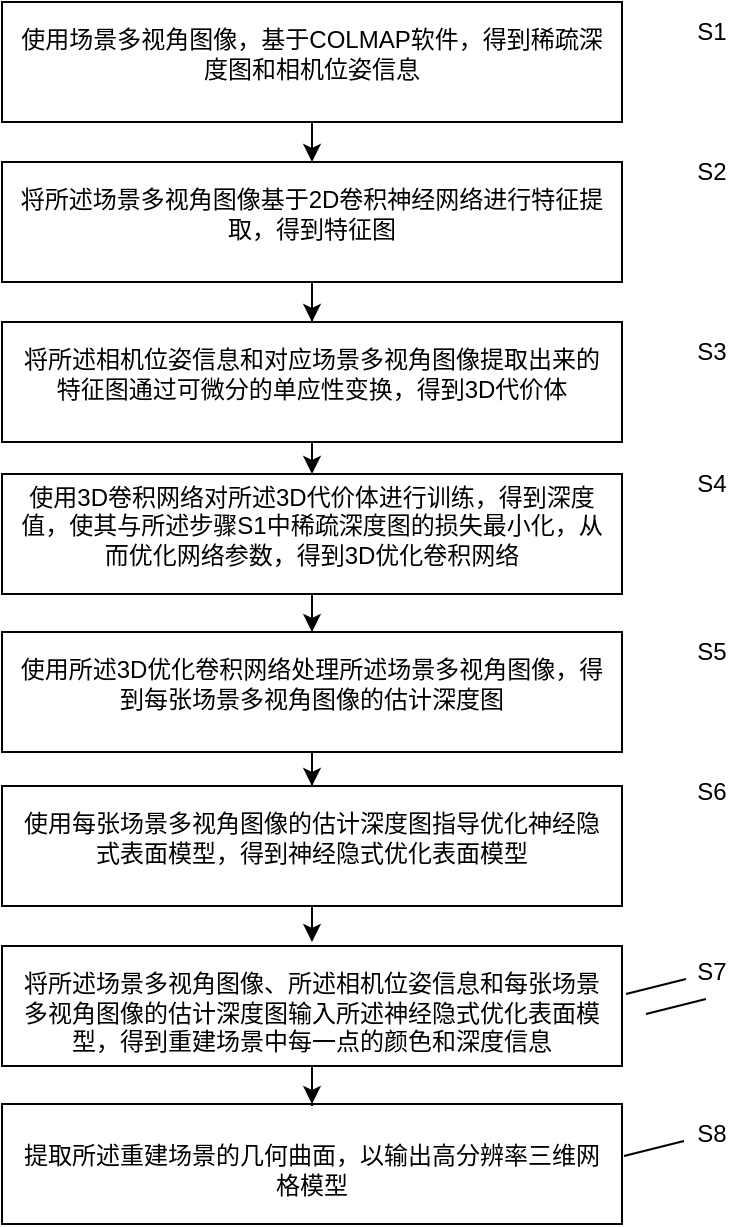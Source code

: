 <mxfile version="21.7.1" type="github">
  <diagram name="Page-1" id="b520641d-4fe3-3701-9064-5fc419738815">
    <mxGraphModel dx="545" dy="1180" grid="1" gridSize="10" guides="1" tooltips="1" connect="1" arrows="1" fold="1" page="1" pageScale="1" pageWidth="1100" pageHeight="850" background="none" math="0" shadow="0">
      <root>
        <mxCell id="0" />
        <mxCell id="1" parent="0" />
        <mxCell id="3GrNnNi7N2yAipTBL7qC-1" value="&lt;br&gt;提取所述重建场景的几何曲面，以输出高分辨率三维网格模型" style="rounded=0;whiteSpace=wrap;html=1;spacingLeft=5;spacingRight=5;spacingBottom=10;spacingTop=2;spacing=5;" vertex="1" parent="1">
          <mxGeometry x="530" y="521" width="310" height="60" as="geometry" />
        </mxCell>
        <mxCell id="3GrNnNi7N2yAipTBL7qC-10" style="edgeStyle=orthogonalEdgeStyle;rounded=0;orthogonalLoop=1;jettySize=auto;html=1;exitX=0.5;exitY=1;exitDx=0;exitDy=0;entryX=0.5;entryY=0;entryDx=0;entryDy=0;" edge="1" parent="1" source="3GrNnNi7N2yAipTBL7qC-2" target="3GrNnNi7N2yAipTBL7qC-3">
          <mxGeometry relative="1" as="geometry" />
        </mxCell>
        <mxCell id="3GrNnNi7N2yAipTBL7qC-2" value="使用场景多视角图像，基于COLMAP软件，得到稀疏深度图和相机位姿信息" style="rounded=0;whiteSpace=wrap;html=1;spacingLeft=5;spacingRight=5;spacingBottom=10;spacingTop=2;spacing=5;" vertex="1" parent="1">
          <mxGeometry x="530" y="-30" width="310" height="60" as="geometry" />
        </mxCell>
        <mxCell id="3GrNnNi7N2yAipTBL7qC-11" style="edgeStyle=orthogonalEdgeStyle;rounded=0;orthogonalLoop=1;jettySize=auto;html=1;exitX=0.5;exitY=1;exitDx=0;exitDy=0;" edge="1" parent="1" source="3GrNnNi7N2yAipTBL7qC-3" target="3GrNnNi7N2yAipTBL7qC-4">
          <mxGeometry relative="1" as="geometry" />
        </mxCell>
        <mxCell id="3GrNnNi7N2yAipTBL7qC-3" value="将所述场景多视角图像基于2D卷积神经网络进行特征提取，得到特征图" style="rounded=0;whiteSpace=wrap;html=1;spacingLeft=5;spacingRight=5;spacingBottom=10;spacingTop=2;spacing=5;" vertex="1" parent="1">
          <mxGeometry x="530" y="50" width="310" height="60" as="geometry" />
        </mxCell>
        <mxCell id="3GrNnNi7N2yAipTBL7qC-12" style="edgeStyle=orthogonalEdgeStyle;rounded=0;orthogonalLoop=1;jettySize=auto;html=1;exitX=0.5;exitY=1;exitDx=0;exitDy=0;entryX=0.5;entryY=0;entryDx=0;entryDy=0;" edge="1" parent="1" source="3GrNnNi7N2yAipTBL7qC-4" target="3GrNnNi7N2yAipTBL7qC-5">
          <mxGeometry relative="1" as="geometry" />
        </mxCell>
        <mxCell id="3GrNnNi7N2yAipTBL7qC-4" value="将所述相机位姿信息和对应场景多视角图像提取出来的特征图通过可微分的单应性变换，得到3D代价体" style="rounded=0;whiteSpace=wrap;html=1;spacingLeft=5;spacingRight=5;spacingBottom=10;spacingTop=2;spacing=5;" vertex="1" parent="1">
          <mxGeometry x="530" y="130" width="310" height="60" as="geometry" />
        </mxCell>
        <mxCell id="3GrNnNi7N2yAipTBL7qC-13" style="edgeStyle=orthogonalEdgeStyle;rounded=0;orthogonalLoop=1;jettySize=auto;html=1;exitX=0.5;exitY=1;exitDx=0;exitDy=0;" edge="1" parent="1" source="3GrNnNi7N2yAipTBL7qC-5" target="3GrNnNi7N2yAipTBL7qC-6">
          <mxGeometry relative="1" as="geometry" />
        </mxCell>
        <mxCell id="3GrNnNi7N2yAipTBL7qC-5" value="使用3D卷积网络对所述3D代价体进行训练，得到深度值，使其与所述步骤S1中稀疏深度图的损失最小化，从而优化网络参数，得到3D优化卷积网络" style="rounded=0;whiteSpace=wrap;html=1;spacingLeft=5;spacingRight=5;spacingBottom=10;spacingTop=2;spacing=5;" vertex="1" parent="1">
          <mxGeometry x="530" y="206" width="310" height="60" as="geometry" />
        </mxCell>
        <mxCell id="3GrNnNi7N2yAipTBL7qC-14" style="edgeStyle=orthogonalEdgeStyle;rounded=0;orthogonalLoop=1;jettySize=auto;html=1;exitX=0.5;exitY=1;exitDx=0;exitDy=0;" edge="1" parent="1" source="3GrNnNi7N2yAipTBL7qC-6" target="3GrNnNi7N2yAipTBL7qC-7">
          <mxGeometry relative="1" as="geometry" />
        </mxCell>
        <mxCell id="3GrNnNi7N2yAipTBL7qC-6" value="使用所述3D优化卷积网络处理所述场景多视角图像，得到每张场景多视角图像的估计深度图" style="rounded=0;whiteSpace=wrap;html=1;spacingLeft=5;spacingRight=5;spacingBottom=10;spacingTop=2;spacing=5;" vertex="1" parent="1">
          <mxGeometry x="530" y="285" width="310" height="60" as="geometry" />
        </mxCell>
        <mxCell id="3GrNnNi7N2yAipTBL7qC-15" style="edgeStyle=orthogonalEdgeStyle;rounded=0;orthogonalLoop=1;jettySize=auto;html=1;exitX=0.5;exitY=1;exitDx=0;exitDy=0;" edge="1" parent="1" source="3GrNnNi7N2yAipTBL7qC-7">
          <mxGeometry relative="1" as="geometry">
            <mxPoint x="685" y="440" as="targetPoint" />
          </mxGeometry>
        </mxCell>
        <mxCell id="3GrNnNi7N2yAipTBL7qC-7" value="使用每张场景多视角图像的估计深度图指导优化神经隐式表面模型，得到神经隐式优化表面模型" style="rounded=0;whiteSpace=wrap;html=1;spacingLeft=5;spacingRight=5;spacingBottom=10;spacingTop=2;spacing=5;" vertex="1" parent="1">
          <mxGeometry x="530" y="362" width="310" height="60" as="geometry" />
        </mxCell>
        <mxCell id="3GrNnNi7N2yAipTBL7qC-16" value="" style="edgeStyle=orthogonalEdgeStyle;rounded=0;orthogonalLoop=1;jettySize=auto;html=1;" edge="1" parent="1" source="3GrNnNi7N2yAipTBL7qC-8" target="3GrNnNi7N2yAipTBL7qC-1">
          <mxGeometry relative="1" as="geometry" />
        </mxCell>
        <mxCell id="3GrNnNi7N2yAipTBL7qC-8" value="&lt;br&gt;将所述场景多视角图像、所述相机位姿信息和每张场景多视角图像的估计深度图输入所述神经隐式优化表面模型，得到重建场景中每一点的颜色和深度信息" style="rounded=0;whiteSpace=wrap;html=1;spacingLeft=5;spacingRight=5;spacingBottom=10;spacingTop=2;spacing=5;" vertex="1" parent="1">
          <mxGeometry x="530" y="442" width="310" height="60" as="geometry" />
        </mxCell>
        <mxCell id="3GrNnNi7N2yAipTBL7qC-27" value="" style="group" vertex="1" connectable="0" parent="1">
          <mxGeometry x="870" y="-30" width="30" height="581" as="geometry" />
        </mxCell>
        <mxCell id="3GrNnNi7N2yAipTBL7qC-18" value="S1" style="text;html=1;strokeColor=none;fillColor=none;align=center;verticalAlign=middle;whiteSpace=wrap;rounded=0;textDirection=ltr;labelPosition=center;verticalLabelPosition=middle;" vertex="1" parent="3GrNnNi7N2yAipTBL7qC-27">
          <mxGeometry width="30" height="30" as="geometry" />
        </mxCell>
        <mxCell id="3GrNnNi7N2yAipTBL7qC-19" value="S2" style="text;html=1;strokeColor=none;fillColor=none;align=center;verticalAlign=middle;whiteSpace=wrap;rounded=0;textDirection=ltr;labelPosition=center;verticalLabelPosition=middle;" vertex="1" parent="3GrNnNi7N2yAipTBL7qC-27">
          <mxGeometry y="70" width="30" height="30" as="geometry" />
        </mxCell>
        <mxCell id="3GrNnNi7N2yAipTBL7qC-20" value="S3" style="text;html=1;strokeColor=none;fillColor=none;align=center;verticalAlign=middle;whiteSpace=wrap;rounded=0;textDirection=ltr;labelPosition=center;verticalLabelPosition=middle;" vertex="1" parent="3GrNnNi7N2yAipTBL7qC-27">
          <mxGeometry y="160" width="30" height="30" as="geometry" />
        </mxCell>
        <mxCell id="3GrNnNi7N2yAipTBL7qC-21" value="S4" style="text;html=1;strokeColor=none;fillColor=none;align=center;verticalAlign=middle;whiteSpace=wrap;rounded=0;textDirection=ltr;labelPosition=center;verticalLabelPosition=middle;" vertex="1" parent="3GrNnNi7N2yAipTBL7qC-27">
          <mxGeometry y="226" width="30" height="30" as="geometry" />
        </mxCell>
        <mxCell id="3GrNnNi7N2yAipTBL7qC-22" value="S5" style="text;html=1;strokeColor=none;fillColor=none;align=center;verticalAlign=middle;whiteSpace=wrap;rounded=0;textDirection=ltr;labelPosition=center;verticalLabelPosition=middle;" vertex="1" parent="3GrNnNi7N2yAipTBL7qC-27">
          <mxGeometry y="310" width="30" height="30" as="geometry" />
        </mxCell>
        <mxCell id="3GrNnNi7N2yAipTBL7qC-23" value="S6" style="text;html=1;strokeColor=none;fillColor=none;align=center;verticalAlign=middle;whiteSpace=wrap;rounded=0;textDirection=ltr;labelPosition=center;verticalLabelPosition=middle;" vertex="1" parent="3GrNnNi7N2yAipTBL7qC-27">
          <mxGeometry y="380" width="30" height="30" as="geometry" />
        </mxCell>
        <mxCell id="3GrNnNi7N2yAipTBL7qC-24" value="S7" style="text;html=1;strokeColor=none;fillColor=none;align=center;verticalAlign=middle;whiteSpace=wrap;rounded=0;textDirection=ltr;labelPosition=center;verticalLabelPosition=middle;" vertex="1" parent="3GrNnNi7N2yAipTBL7qC-27">
          <mxGeometry y="470" width="30" height="30" as="geometry" />
        </mxCell>
        <mxCell id="3GrNnNi7N2yAipTBL7qC-25" value="S8" style="text;html=1;strokeColor=none;fillColor=none;align=center;verticalAlign=middle;whiteSpace=wrap;rounded=0;textDirection=ltr;labelPosition=center;verticalLabelPosition=middle;" vertex="1" parent="3GrNnNi7N2yAipTBL7qC-27">
          <mxGeometry y="551" width="30" height="30" as="geometry" />
        </mxCell>
        <mxCell id="3GrNnNi7N2yAipTBL7qC-28" value="" style="endArrow=none;html=1;rounded=0;entryX=0;entryY=0.75;entryDx=0;entryDy=0;exitX=1;exitY=0.5;exitDx=0;exitDy=0;" edge="1" parent="1">
          <mxGeometry width="50" height="50" relative="1" as="geometry">
            <mxPoint x="841" y="547" as="sourcePoint" />
            <mxPoint x="871" y="539.5" as="targetPoint" />
          </mxGeometry>
        </mxCell>
        <mxCell id="3GrNnNi7N2yAipTBL7qC-29" value="" style="endArrow=none;html=1;rounded=0;entryX=0;entryY=0.75;entryDx=0;entryDy=0;exitX=1;exitY=0.5;exitDx=0;exitDy=0;" edge="1" parent="1">
          <mxGeometry width="50" height="50" relative="1" as="geometry">
            <mxPoint x="842" y="466" as="sourcePoint" />
            <mxPoint x="872" y="458.5" as="targetPoint" />
          </mxGeometry>
        </mxCell>
        <mxCell id="3GrNnNi7N2yAipTBL7qC-30" value="" style="endArrow=none;html=1;rounded=0;entryX=0;entryY=0.75;entryDx=0;entryDy=0;exitX=1;exitY=0.5;exitDx=0;exitDy=0;" edge="1" parent="1">
          <mxGeometry width="50" height="50" relative="1" as="geometry">
            <mxPoint x="852" y="476" as="sourcePoint" />
            <mxPoint x="882" y="468.5" as="targetPoint" />
          </mxGeometry>
        </mxCell>
      </root>
    </mxGraphModel>
  </diagram>
</mxfile>
